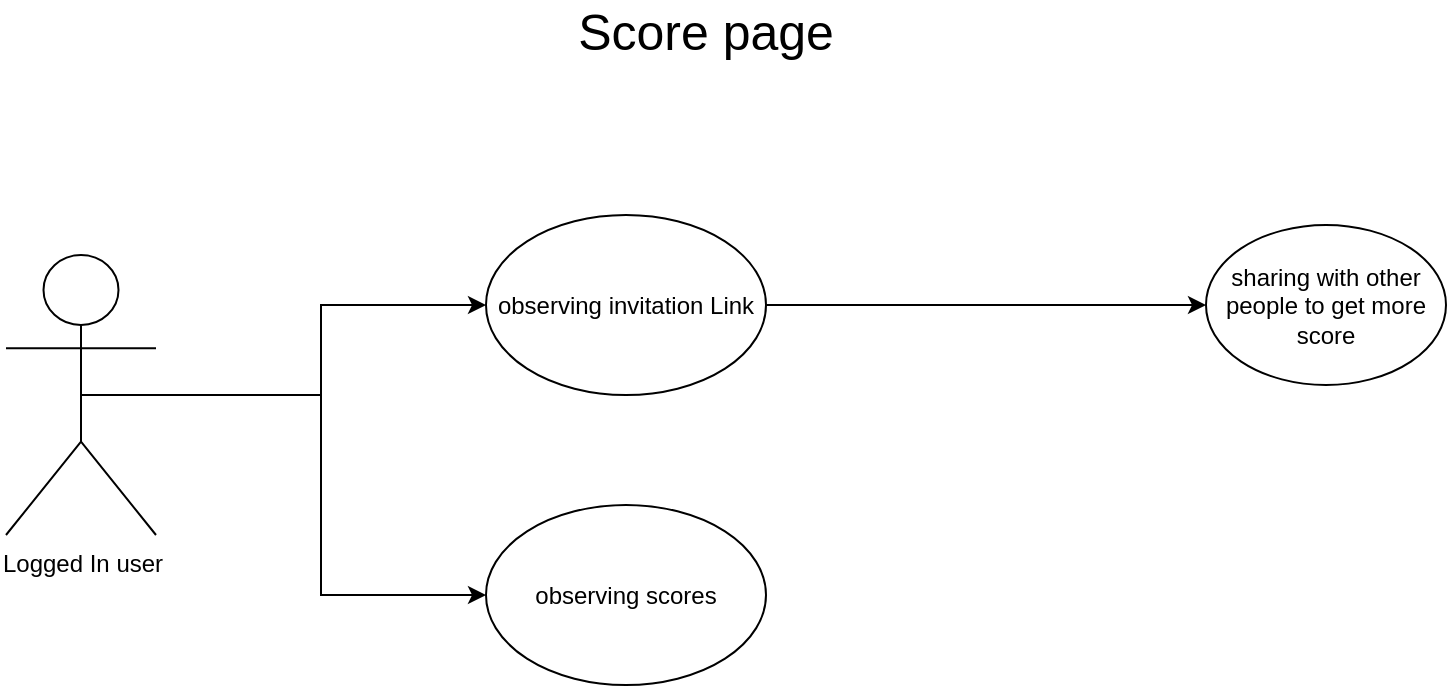 <mxfile version="10.6.0" type="github"><diagram id="1CNFXzfNIMZP9VSZMmz-" name="Page-1"><mxGraphModel dx="918" dy="664" grid="1" gridSize="10" guides="1" tooltips="1" connect="1" arrows="1" fold="1" page="1" pageScale="1" pageWidth="413" pageHeight="291" math="0" shadow="0"><root><mxCell id="0"/><mxCell id="1" parent="0"/><mxCell id="BYVarXdoHLDdFNnDIWvo-3" style="edgeStyle=orthogonalEdgeStyle;rounded=0;orthogonalLoop=1;jettySize=auto;html=1;exitX=0.5;exitY=0.5;exitDx=0;exitDy=0;exitPerimeter=0;entryX=0;entryY=0.5;entryDx=0;entryDy=0;" edge="1" parent="1" source="BYVarXdoHLDdFNnDIWvo-1" target="BYVarXdoHLDdFNnDIWvo-2"><mxGeometry relative="1" as="geometry"/></mxCell><mxCell id="BYVarXdoHLDdFNnDIWvo-7" style="edgeStyle=orthogonalEdgeStyle;rounded=0;orthogonalLoop=1;jettySize=auto;html=1;exitX=0.5;exitY=0.5;exitDx=0;exitDy=0;exitPerimeter=0;entryX=0;entryY=0.5;entryDx=0;entryDy=0;" edge="1" parent="1" source="BYVarXdoHLDdFNnDIWvo-1" target="BYVarXdoHLDdFNnDIWvo-6"><mxGeometry relative="1" as="geometry"/></mxCell><mxCell id="BYVarXdoHLDdFNnDIWvo-1" value="Logged In user" style="shape=umlActor;verticalLabelPosition=bottom;labelBackgroundColor=#ffffff;verticalAlign=top;html=1;outlineConnect=0;" vertex="1" parent="1"><mxGeometry x="50" y="172.5" width="75" height="140" as="geometry"/></mxCell><mxCell id="BYVarXdoHLDdFNnDIWvo-5" style="edgeStyle=orthogonalEdgeStyle;rounded=0;orthogonalLoop=1;jettySize=auto;html=1;exitX=1;exitY=0.5;exitDx=0;exitDy=0;entryX=0;entryY=0.5;entryDx=0;entryDy=0;" edge="1" parent="1" source="BYVarXdoHLDdFNnDIWvo-2" target="BYVarXdoHLDdFNnDIWvo-4"><mxGeometry relative="1" as="geometry"/></mxCell><mxCell id="BYVarXdoHLDdFNnDIWvo-2" value="observing invitation Link" style="ellipse;whiteSpace=wrap;html=1;" vertex="1" parent="1"><mxGeometry x="290" y="152.5" width="140" height="90" as="geometry"/></mxCell><mxCell id="BYVarXdoHLDdFNnDIWvo-4" value="sharing with other people to get more score&lt;br&gt;" style="ellipse;whiteSpace=wrap;html=1;" vertex="1" parent="1"><mxGeometry x="650" y="157.5" width="120" height="80" as="geometry"/></mxCell><mxCell id="BYVarXdoHLDdFNnDIWvo-6" value="observing scores&lt;br&gt;" style="ellipse;whiteSpace=wrap;html=1;" vertex="1" parent="1"><mxGeometry x="290" y="297.5" width="140" height="90" as="geometry"/></mxCell><mxCell id="BYVarXdoHLDdFNnDIWvo-9" value="&lt;font style=&quot;font-size: 25px&quot;&gt;Score page&lt;/font&gt;" style="text;html=1;strokeColor=none;fillColor=none;align=center;verticalAlign=middle;whiteSpace=wrap;rounded=0;" vertex="1" parent="1"><mxGeometry x="310" y="50" width="180" height="20" as="geometry"/></mxCell></root></mxGraphModel></diagram></mxfile>